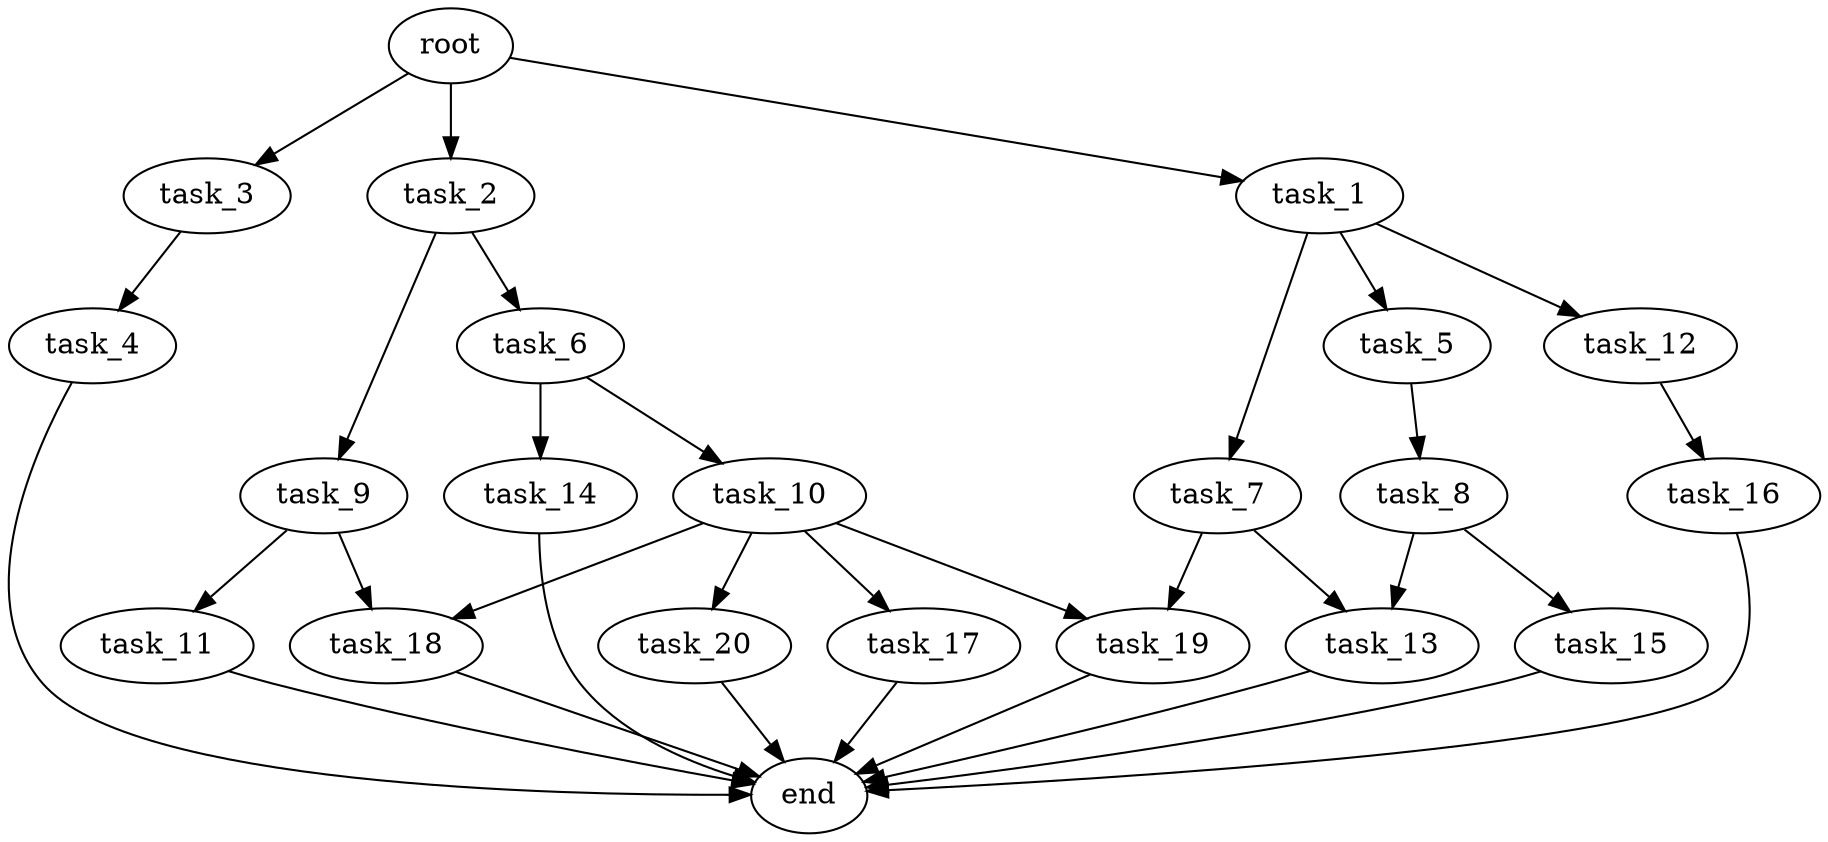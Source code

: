 digraph G {
  root [size="0.000000e+00"];
  task_1 [size="2.977792e+10"];
  task_2 [size="9.993127e+10"];
  task_3 [size="4.497874e+10"];
  task_4 [size="3.486421e+10"];
  task_5 [size="8.167469e+10"];
  task_6 [size="4.391260e+10"];
  task_7 [size="9.939583e+10"];
  task_8 [size="7.756541e+10"];
  task_9 [size="2.370224e+10"];
  task_10 [size="8.107216e+10"];
  task_11 [size="5.879651e+10"];
  task_12 [size="3.506958e+10"];
  task_13 [size="7.107829e+10"];
  task_14 [size="6.328074e+10"];
  task_15 [size="1.660650e+10"];
  task_16 [size="1.393210e+10"];
  task_17 [size="2.066990e+10"];
  task_18 [size="2.070220e+10"];
  task_19 [size="5.945190e+09"];
  task_20 [size="3.508804e+10"];
  end [size="0.000000e+00"];

  root -> task_1 [size="1.000000e-12"];
  root -> task_2 [size="1.000000e-12"];
  root -> task_3 [size="1.000000e-12"];
  task_1 -> task_5 [size="8.167469e+08"];
  task_1 -> task_7 [size="9.939583e+08"];
  task_1 -> task_12 [size="3.506958e+08"];
  task_2 -> task_6 [size="4.391260e+08"];
  task_2 -> task_9 [size="2.370224e+08"];
  task_3 -> task_4 [size="3.486421e+08"];
  task_4 -> end [size="1.000000e-12"];
  task_5 -> task_8 [size="7.756541e+08"];
  task_6 -> task_10 [size="8.107216e+08"];
  task_6 -> task_14 [size="6.328074e+08"];
  task_7 -> task_13 [size="3.553914e+08"];
  task_7 -> task_19 [size="2.972595e+07"];
  task_8 -> task_13 [size="3.553914e+08"];
  task_8 -> task_15 [size="1.660650e+08"];
  task_9 -> task_11 [size="5.879651e+08"];
  task_9 -> task_18 [size="1.035110e+08"];
  task_10 -> task_17 [size="2.066990e+08"];
  task_10 -> task_18 [size="1.035110e+08"];
  task_10 -> task_19 [size="2.972595e+07"];
  task_10 -> task_20 [size="3.508804e+08"];
  task_11 -> end [size="1.000000e-12"];
  task_12 -> task_16 [size="1.393210e+08"];
  task_13 -> end [size="1.000000e-12"];
  task_14 -> end [size="1.000000e-12"];
  task_15 -> end [size="1.000000e-12"];
  task_16 -> end [size="1.000000e-12"];
  task_17 -> end [size="1.000000e-12"];
  task_18 -> end [size="1.000000e-12"];
  task_19 -> end [size="1.000000e-12"];
  task_20 -> end [size="1.000000e-12"];
}
